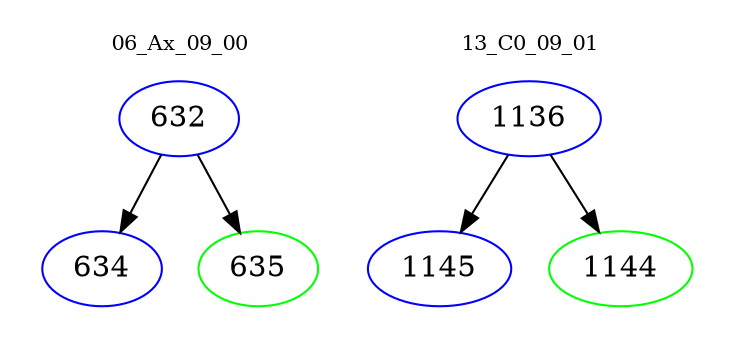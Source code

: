 digraph{
subgraph cluster_0 {
color = white
label = "06_Ax_09_00";
fontsize=10;
T0_632 [label="632", color="blue"]
T0_632 -> T0_634 [color="black"]
T0_634 [label="634", color="blue"]
T0_632 -> T0_635 [color="black"]
T0_635 [label="635", color="green"]
}
subgraph cluster_1 {
color = white
label = "13_C0_09_01";
fontsize=10;
T1_1136 [label="1136", color="blue"]
T1_1136 -> T1_1145 [color="black"]
T1_1145 [label="1145", color="blue"]
T1_1136 -> T1_1144 [color="black"]
T1_1144 [label="1144", color="green"]
}
}
